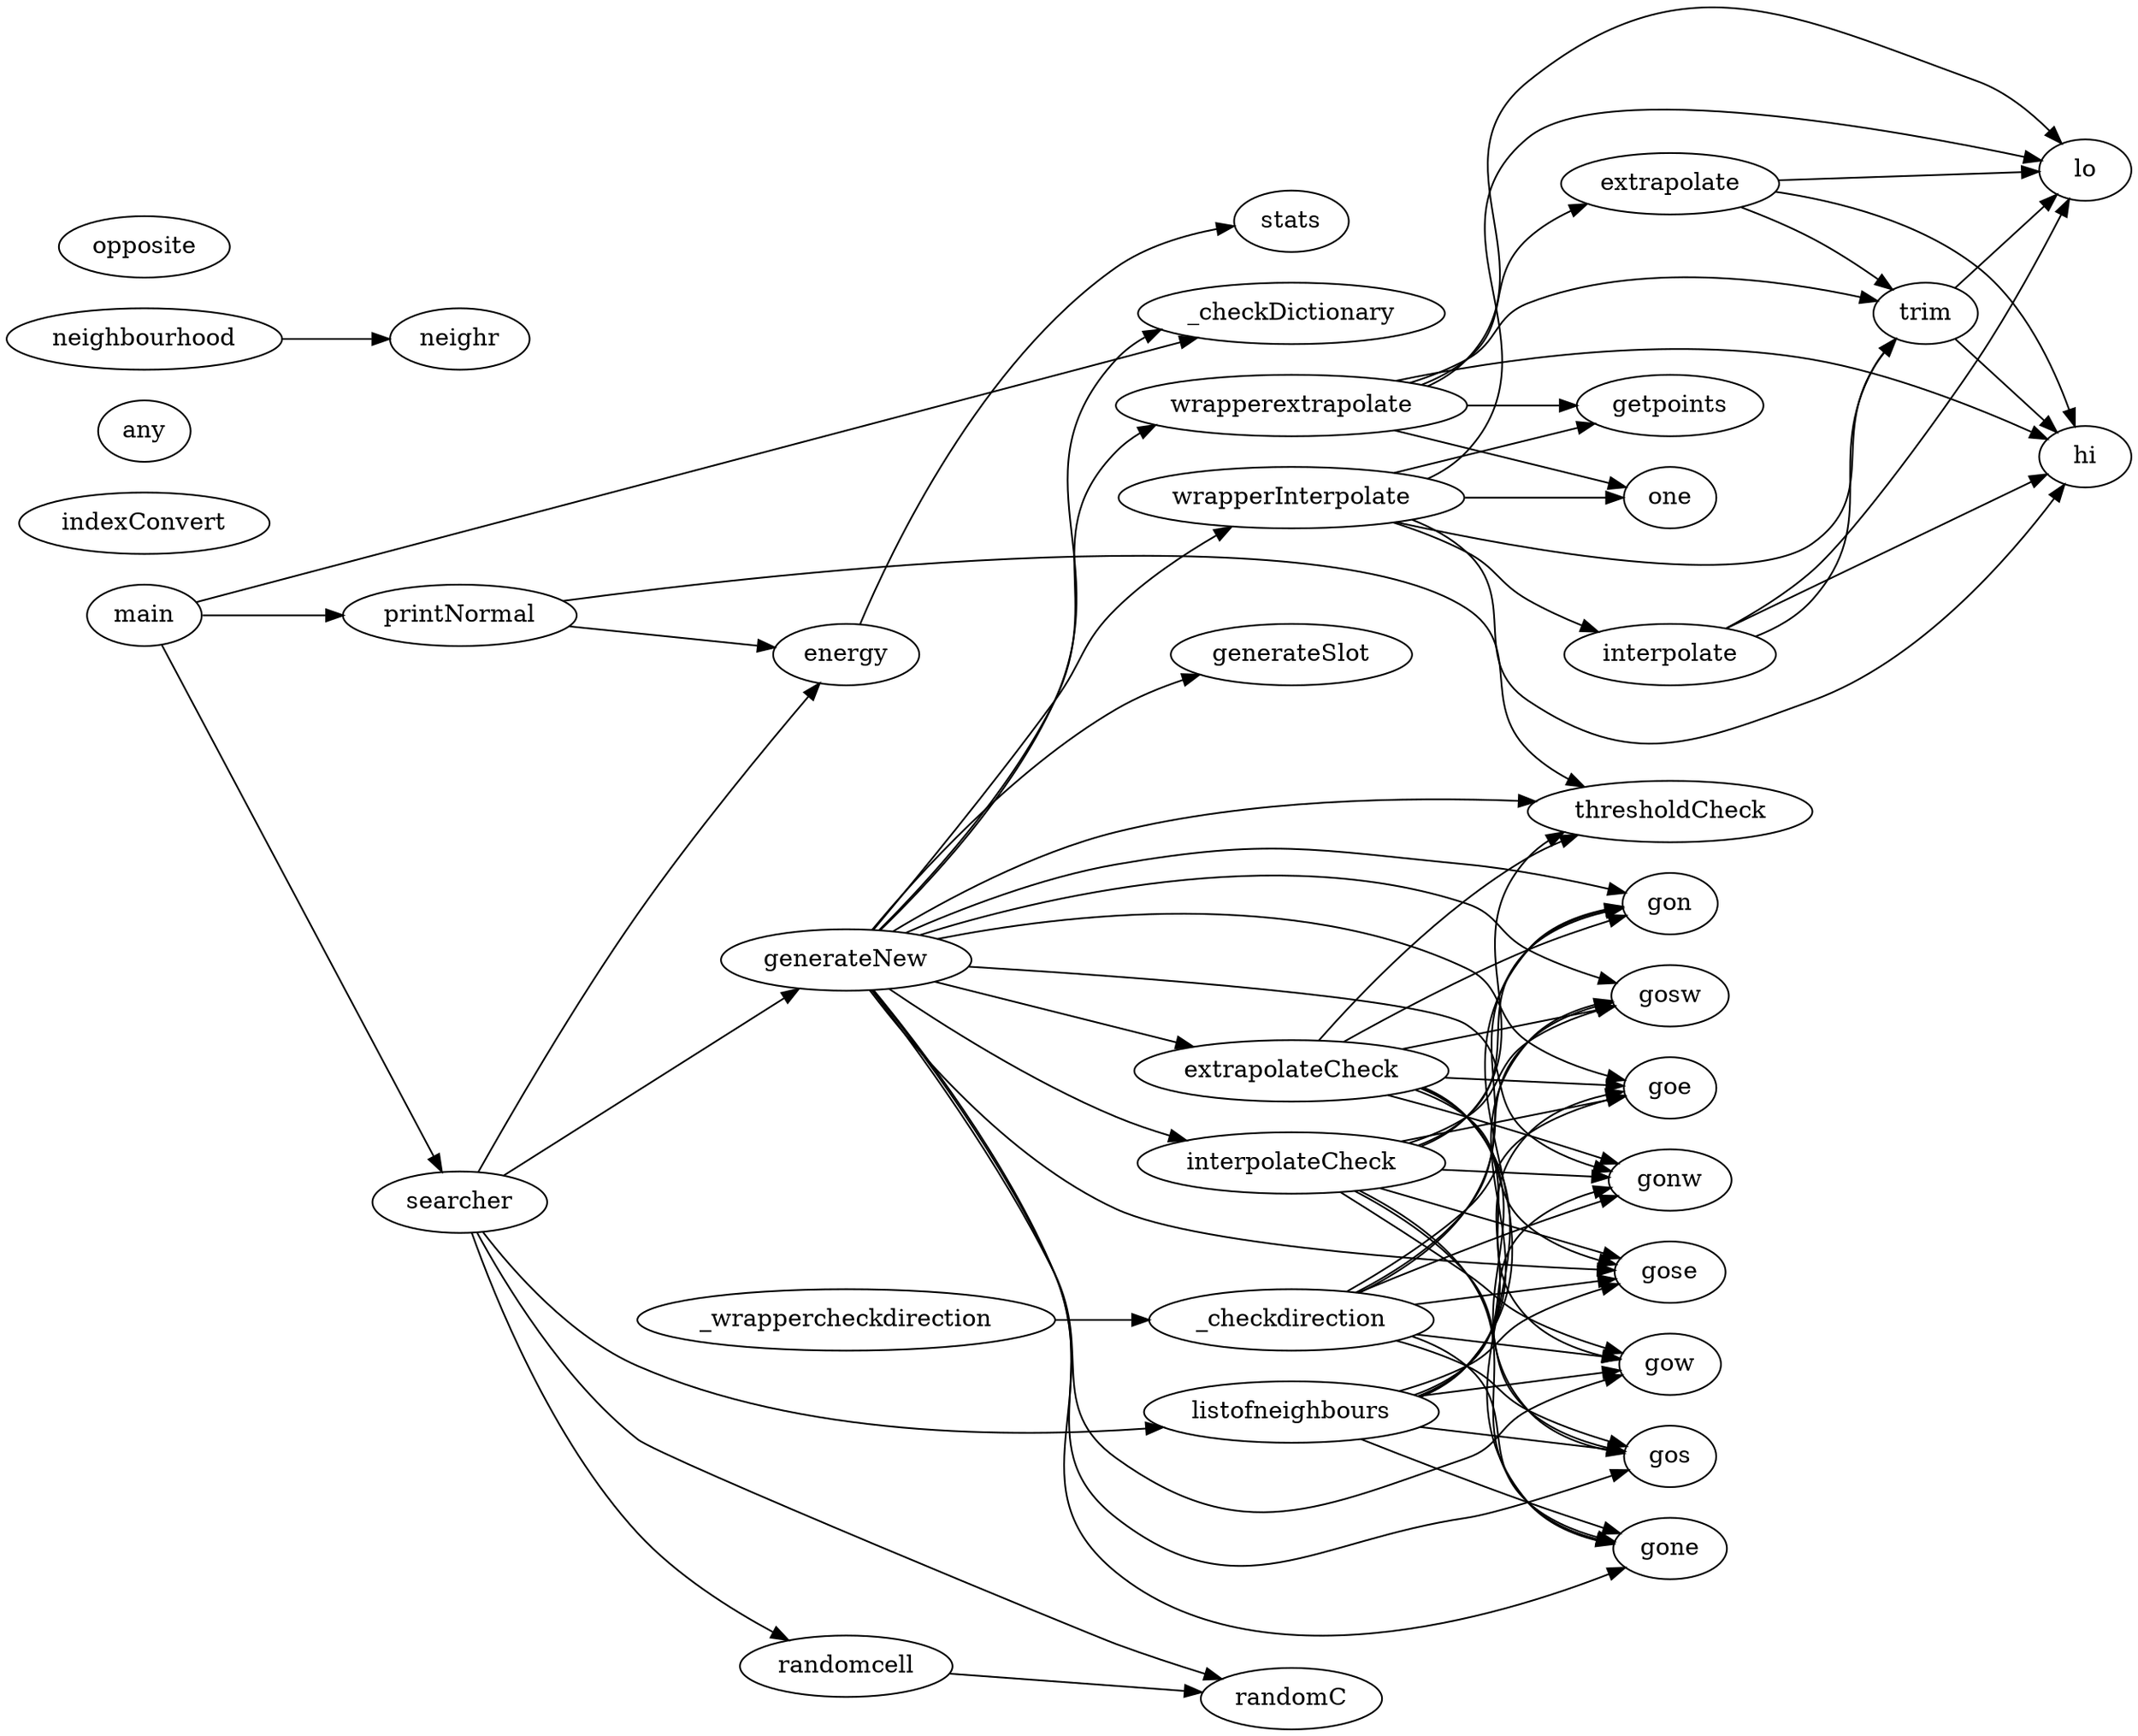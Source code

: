 digraph G {
rankdir=LR
trim -> lo;
trim -> hi;
indexConvert;
getpoints;
energy -> stats;
_checkDictionary;
one;
randomC;
any;
neighbourhood -> neighr;
lo;
neighr;
extrapolate -> trim ;
extrapolate -> lo ;
extrapolate -> hi ;
generateNew -> gone;
generateNew -> gon;
generateNew -> gosw;
generateNew -> goe;
generateNew -> thresholdCheck;
generateNew -> _checkDictionary;
generateNew -> extrapolateCheck;
generateNew -> wrapperInterpolate;
generateNew -> gonw;
generateNew -> gose;
generateNew -> wrapperextrapolate;
generateNew -> gow;
generateNew -> interpolateCheck;
generateNew -> generateSlot;
generateNew -> gos;
_wrappercheckdirection -> _checkdirection;
main -> searcher;
main -> printNormal;
main -> _checkDictionary;
wrapperextrapolate -> trim;
wrapperextrapolate -> getpoints;
wrapperextrapolate -> lo;
wrapperextrapolate -> one;
wrapperextrapolate -> extrapolate;
wrapperextrapolate -> hi;
opposite;
printNormal -> thresholdCheck;
printNormal -> energy;
interpolate -> trim;
interpolate -> lo;
interpolate -> hi;
hi;
interpolateCheck -> gone;
interpolateCheck -> gon;
interpolateCheck -> gosw;
interpolateCheck -> goe;
interpolateCheck -> thresholdCheck;
interpolateCheck -> gonw;
interpolateCheck -> gose;
interpolateCheck -> gow;
interpolateCheck -> gos;
searcher -> energy;
searcher -> randomC;
searcher -> listofneighbours;
searcher -> generateNew;
searcher -> randomcell;
randomcell -> randomC;
_checkdirection -> gone;
_checkdirection -> gon;
_checkdirection -> gosw;
_checkdirection -> goe;
_checkdirection -> gonw;
_checkdirection -> gose;
_checkdirection -> gow;
_checkdirection -> gos;
wrapperInterpolate -> trim;
wrapperInterpolate -> getpoints;
wrapperInterpolate -> lo;
wrapperInterpolate -> interpolate;
wrapperInterpolate -> one;
wrapperInterpolate -> hi;
thresholdCheck;
extrapolateCheck -> gone;
extrapolateCheck -> gon;
extrapolateCheck -> gosw;
extrapolateCheck -> goe;
extrapolateCheck -> thresholdCheck;
extrapolateCheck -> gonw;
extrapolateCheck -> gose;
extrapolateCheck -> gow;
extrapolateCheck -> gos;
listofneighbours -> gone;
listofneighbours -> gon;
listofneighbours -> gosw;
listofneighbours -> goe;
listofneighbours -> gonw;
listofneighbours -> gose;
listofneighbours -> gow;
listofneighbours -> gos;
}

